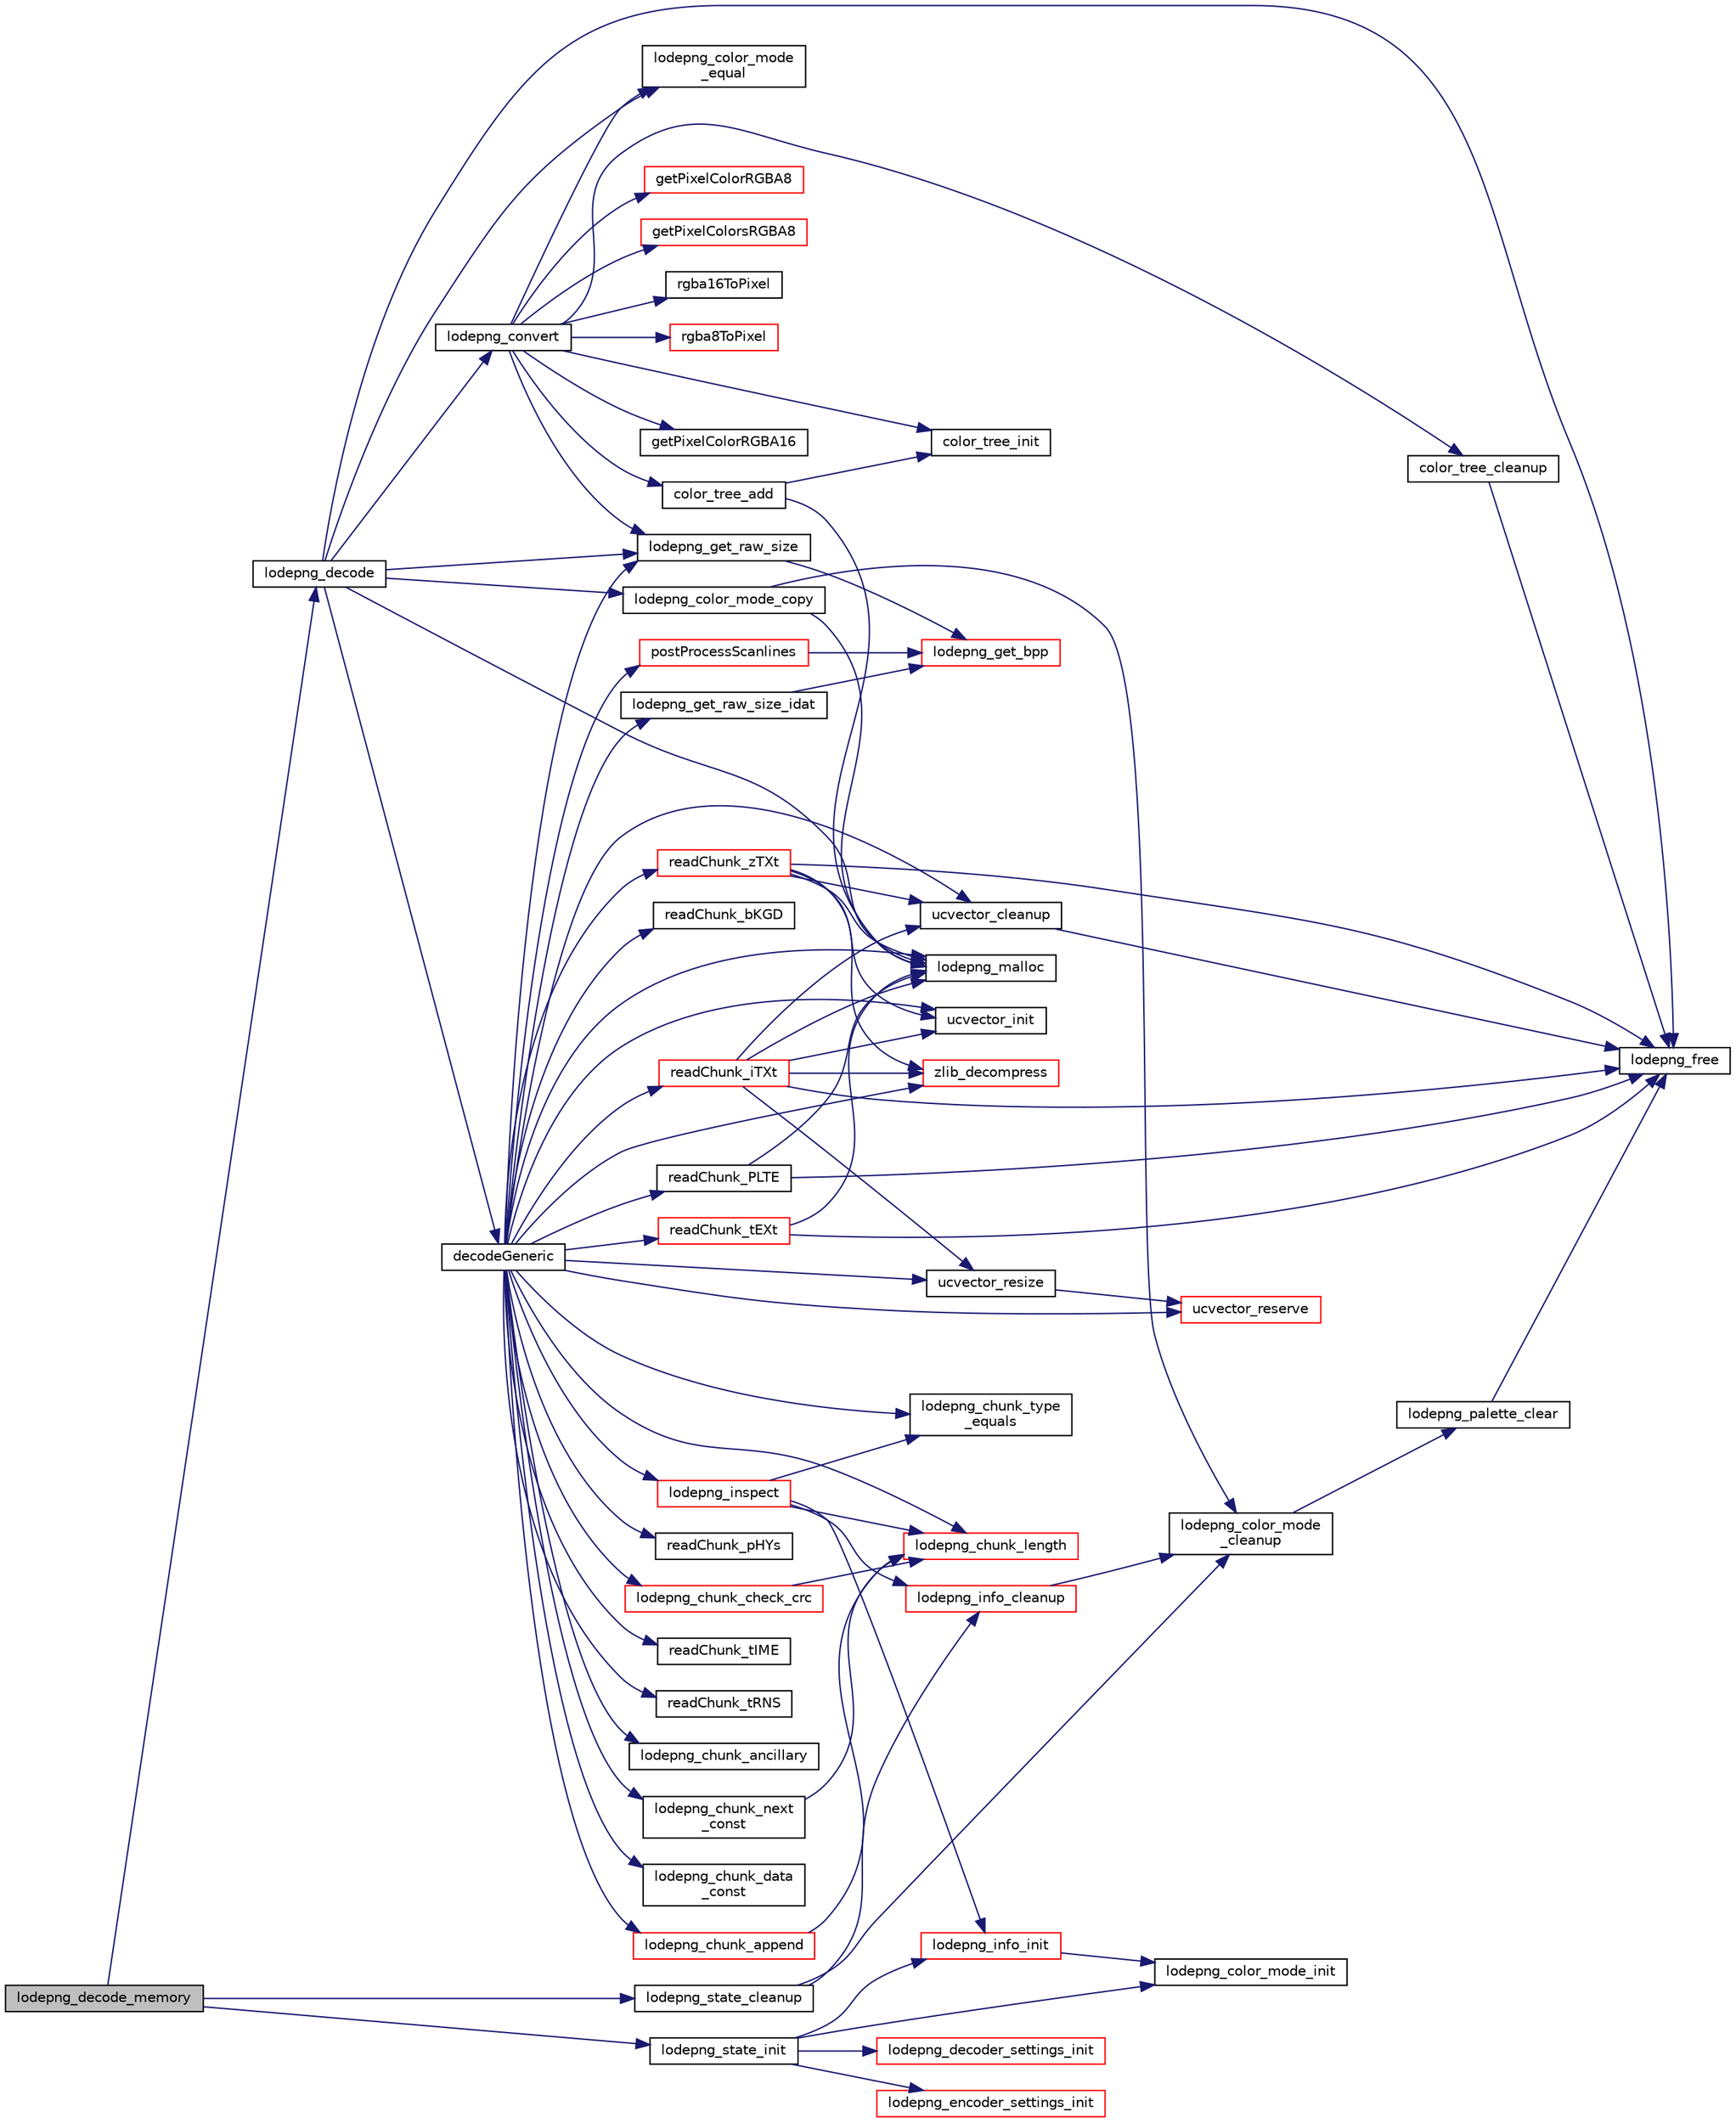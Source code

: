 digraph "lodepng_decode_memory"
{
 // LATEX_PDF_SIZE
  edge [fontname="Helvetica",fontsize="10",labelfontname="Helvetica",labelfontsize="10"];
  node [fontname="Helvetica",fontsize="10",shape=record];
  rankdir="LR";
  Node1 [label="lodepng_decode_memory",height=0.2,width=0.4,color="black", fillcolor="grey75", style="filled", fontcolor="black",tooltip=" "];
  Node1 -> Node2 [color="midnightblue",fontsize="10",style="solid",fontname="Helvetica"];
  Node2 [label="lodepng_decode",height=0.2,width=0.4,color="black", fillcolor="white", style="filled",URL="$lodepng_8cpp.html#a70adabd588a9a27dcc9eb4322f6c3b3f",tooltip=" "];
  Node2 -> Node3 [color="midnightblue",fontsize="10",style="solid",fontname="Helvetica"];
  Node3 [label="decodeGeneric",height=0.2,width=0.4,color="black", fillcolor="white", style="filled",URL="$lodepng_8cpp.html#a8a00ea9640614259d37a92c655219554",tooltip=" "];
  Node3 -> Node4 [color="midnightblue",fontsize="10",style="solid",fontname="Helvetica"];
  Node4 [label="lodepng_chunk_ancillary",height=0.2,width=0.4,color="black", fillcolor="white", style="filled",URL="$lodepng_8cpp.html#aabe8616184aa2adaa2a74ad989e6fb41",tooltip=" "];
  Node3 -> Node5 [color="midnightblue",fontsize="10",style="solid",fontname="Helvetica"];
  Node5 [label="lodepng_chunk_append",height=0.2,width=0.4,color="red", fillcolor="white", style="filled",URL="$lodepng_8cpp.html#a865c89cf0456b876e3bd5698bc910336",tooltip=" "];
  Node5 -> Node6 [color="midnightblue",fontsize="10",style="solid",fontname="Helvetica"];
  Node6 [label="lodepng_chunk_length",height=0.2,width=0.4,color="red", fillcolor="white", style="filled",URL="$lodepng_8cpp.html#ad52897a6aecee7dde053c468c6bedda2",tooltip=" "];
  Node3 -> Node9 [color="midnightblue",fontsize="10",style="solid",fontname="Helvetica"];
  Node9 [label="lodepng_chunk_check_crc",height=0.2,width=0.4,color="red", fillcolor="white", style="filled",URL="$lodepng_8cpp.html#a02091d970921c7b94c4e63821785f97a",tooltip=" "];
  Node9 -> Node6 [color="midnightblue",fontsize="10",style="solid",fontname="Helvetica"];
  Node3 -> Node11 [color="midnightblue",fontsize="10",style="solid",fontname="Helvetica"];
  Node11 [label="lodepng_chunk_data\l_const",height=0.2,width=0.4,color="black", fillcolor="white", style="filled",URL="$lodepng_8cpp.html#a18062ec4da645562be021ec5ce09c117",tooltip=" "];
  Node3 -> Node6 [color="midnightblue",fontsize="10",style="solid",fontname="Helvetica"];
  Node3 -> Node12 [color="midnightblue",fontsize="10",style="solid",fontname="Helvetica"];
  Node12 [label="lodepng_chunk_next\l_const",height=0.2,width=0.4,color="black", fillcolor="white", style="filled",URL="$lodepng_8cpp.html#a20eec77cd3ca77b9c55499846ea9595a",tooltip=" "];
  Node12 -> Node6 [color="midnightblue",fontsize="10",style="solid",fontname="Helvetica"];
  Node3 -> Node13 [color="midnightblue",fontsize="10",style="solid",fontname="Helvetica"];
  Node13 [label="lodepng_chunk_type\l_equals",height=0.2,width=0.4,color="black", fillcolor="white", style="filled",URL="$lodepng_8cpp.html#a5153305d442f8332326ef332316b06be",tooltip=" "];
  Node3 -> Node14 [color="midnightblue",fontsize="10",style="solid",fontname="Helvetica"];
  Node14 [label="lodepng_get_raw_size",height=0.2,width=0.4,color="black", fillcolor="white", style="filled",URL="$lodepng_8cpp.html#a5861bf2c5a7c8976ea2dd6d21e8d58bd",tooltip=" "];
  Node14 -> Node15 [color="midnightblue",fontsize="10",style="solid",fontname="Helvetica"];
  Node15 [label="lodepng_get_bpp",height=0.2,width=0.4,color="red", fillcolor="white", style="filled",URL="$lodepng_8cpp.html#a83344b5c8c5839ca42858dd3578220ef",tooltip=" "];
  Node3 -> Node18 [color="midnightblue",fontsize="10",style="solid",fontname="Helvetica"];
  Node18 [label="lodepng_get_raw_size_idat",height=0.2,width=0.4,color="black", fillcolor="white", style="filled",URL="$lodepng_8cpp.html#abd86de60af830d70e54ec9d4bd9acb3b",tooltip=" "];
  Node18 -> Node15 [color="midnightblue",fontsize="10",style="solid",fontname="Helvetica"];
  Node3 -> Node19 [color="midnightblue",fontsize="10",style="solid",fontname="Helvetica"];
  Node19 [label="lodepng_inspect",height=0.2,width=0.4,color="red", fillcolor="white", style="filled",URL="$lodepng_8cpp.html#a0bee70fa0a93ca4463b35a3ceb9910e3",tooltip=" "];
  Node19 -> Node6 [color="midnightblue",fontsize="10",style="solid",fontname="Helvetica"];
  Node19 -> Node13 [color="midnightblue",fontsize="10",style="solid",fontname="Helvetica"];
  Node19 -> Node21 [color="midnightblue",fontsize="10",style="solid",fontname="Helvetica"];
  Node21 [label="lodepng_info_cleanup",height=0.2,width=0.4,color="red", fillcolor="white", style="filled",URL="$lodepng_8cpp.html#ad4b9dc33569e24062e077f5a69ead178",tooltip=" "];
  Node21 -> Node22 [color="midnightblue",fontsize="10",style="solid",fontname="Helvetica"];
  Node22 [label="lodepng_color_mode\l_cleanup",height=0.2,width=0.4,color="black", fillcolor="white", style="filled",URL="$lodepng_8cpp.html#ab1c7709a984d5842ab314cf5d2dc2dcc",tooltip=" "];
  Node22 -> Node23 [color="midnightblue",fontsize="10",style="solid",fontname="Helvetica"];
  Node23 [label="lodepng_palette_clear",height=0.2,width=0.4,color="black", fillcolor="white", style="filled",URL="$lodepng_8cpp.html#a2aa729ce82079627789a0f8961c82f5e",tooltip=" "];
  Node23 -> Node24 [color="midnightblue",fontsize="10",style="solid",fontname="Helvetica"];
  Node24 [label="lodepng_free",height=0.2,width=0.4,color="black", fillcolor="white", style="filled",URL="$lodepng_8cpp.html#a5cabd4078527ba33b78791fac7e8b15c",tooltip=" "];
  Node19 -> Node29 [color="midnightblue",fontsize="10",style="solid",fontname="Helvetica"];
  Node29 [label="lodepng_info_init",height=0.2,width=0.4,color="red", fillcolor="white", style="filled",URL="$lodepng_8cpp.html#ae50c1ddde2fa8004b46da433f3e20974",tooltip=" "];
  Node29 -> Node30 [color="midnightblue",fontsize="10",style="solid",fontname="Helvetica"];
  Node30 [label="lodepng_color_mode_init",height=0.2,width=0.4,color="black", fillcolor="white", style="filled",URL="$lodepng_8cpp.html#a66345d4cdab130c6cbd3166d7a0a5257",tooltip=" "];
  Node3 -> Node34 [color="midnightblue",fontsize="10",style="solid",fontname="Helvetica"];
  Node34 [label="lodepng_malloc",height=0.2,width=0.4,color="black", fillcolor="white", style="filled",URL="$lodepng_8cpp.html#acde6d2f623c875a922fc7526d49af03c",tooltip=" "];
  Node3 -> Node35 [color="midnightblue",fontsize="10",style="solid",fontname="Helvetica"];
  Node35 [label="postProcessScanlines",height=0.2,width=0.4,color="red", fillcolor="white", style="filled",URL="$lodepng_8cpp.html#a0dd02ca1504cab05af1e059978fb5246",tooltip=" "];
  Node35 -> Node15 [color="midnightblue",fontsize="10",style="solid",fontname="Helvetica"];
  Node3 -> Node45 [color="midnightblue",fontsize="10",style="solid",fontname="Helvetica"];
  Node45 [label="readChunk_bKGD",height=0.2,width=0.4,color="black", fillcolor="white", style="filled",URL="$lodepng_8cpp.html#ae87caf20dd66924a8cdf142e5ab8e7ea",tooltip=" "];
  Node3 -> Node46 [color="midnightblue",fontsize="10",style="solid",fontname="Helvetica"];
  Node46 [label="readChunk_iTXt",height=0.2,width=0.4,color="red", fillcolor="white", style="filled",URL="$lodepng_8cpp.html#a913d901f3aa548d4f00e9715112447e5",tooltip=" "];
  Node46 -> Node24 [color="midnightblue",fontsize="10",style="solid",fontname="Helvetica"];
  Node46 -> Node34 [color="midnightblue",fontsize="10",style="solid",fontname="Helvetica"];
  Node46 -> Node51 [color="midnightblue",fontsize="10",style="solid",fontname="Helvetica"];
  Node51 [label="ucvector_cleanup",height=0.2,width=0.4,color="black", fillcolor="white", style="filled",URL="$lodepng_8cpp.html#ad689bf84470238e26b01524631d778ec",tooltip=" "];
  Node51 -> Node24 [color="midnightblue",fontsize="10",style="solid",fontname="Helvetica"];
  Node46 -> Node52 [color="midnightblue",fontsize="10",style="solid",fontname="Helvetica"];
  Node52 [label="ucvector_init",height=0.2,width=0.4,color="black", fillcolor="white", style="filled",URL="$lodepng_8cpp.html#a1b58c07819eec4ff7e903138c08eb502",tooltip=" "];
  Node46 -> Node54 [color="midnightblue",fontsize="10",style="solid",fontname="Helvetica"];
  Node54 [label="ucvector_resize",height=0.2,width=0.4,color="black", fillcolor="white", style="filled",URL="$lodepng_8cpp.html#ae4e2da90ae4abb858852f211eb28d622",tooltip=" "];
  Node54 -> Node55 [color="midnightblue",fontsize="10",style="solid",fontname="Helvetica"];
  Node55 [label="ucvector_reserve",height=0.2,width=0.4,color="red", fillcolor="white", style="filled",URL="$lodepng_8cpp.html#ac03e508691c2826ee4065627465ccb4a",tooltip=" "];
  Node46 -> Node56 [color="midnightblue",fontsize="10",style="solid",fontname="Helvetica"];
  Node56 [label="zlib_decompress",height=0.2,width=0.4,color="red", fillcolor="white", style="filled",URL="$lodepng_8cpp.html#ae06154c06600720b6c5727ba57519c36",tooltip=" "];
  Node3 -> Node83 [color="midnightblue",fontsize="10",style="solid",fontname="Helvetica"];
  Node83 [label="readChunk_pHYs",height=0.2,width=0.4,color="black", fillcolor="white", style="filled",URL="$lodepng_8cpp.html#af37ead0521e128d15f14e28237a07e91",tooltip=" "];
  Node3 -> Node84 [color="midnightblue",fontsize="10",style="solid",fontname="Helvetica"];
  Node84 [label="readChunk_PLTE",height=0.2,width=0.4,color="black", fillcolor="white", style="filled",URL="$lodepng_8cpp.html#aae793be5b27e93933301f1213967efd5",tooltip=" "];
  Node84 -> Node24 [color="midnightblue",fontsize="10",style="solid",fontname="Helvetica"];
  Node84 -> Node34 [color="midnightblue",fontsize="10",style="solid",fontname="Helvetica"];
  Node3 -> Node85 [color="midnightblue",fontsize="10",style="solid",fontname="Helvetica"];
  Node85 [label="readChunk_tEXt",height=0.2,width=0.4,color="red", fillcolor="white", style="filled",URL="$lodepng_8cpp.html#ae06c93c7291120dea6123f08b4da1b00",tooltip=" "];
  Node85 -> Node24 [color="midnightblue",fontsize="10",style="solid",fontname="Helvetica"];
  Node85 -> Node34 [color="midnightblue",fontsize="10",style="solid",fontname="Helvetica"];
  Node3 -> Node87 [color="midnightblue",fontsize="10",style="solid",fontname="Helvetica"];
  Node87 [label="readChunk_tIME",height=0.2,width=0.4,color="black", fillcolor="white", style="filled",URL="$lodepng_8cpp.html#af68e84a1195f275f37e09896985bed96",tooltip=" "];
  Node3 -> Node88 [color="midnightblue",fontsize="10",style="solid",fontname="Helvetica"];
  Node88 [label="readChunk_tRNS",height=0.2,width=0.4,color="black", fillcolor="white", style="filled",URL="$lodepng_8cpp.html#a225d94ed715bb608c813059236fbf72a",tooltip=" "];
  Node3 -> Node89 [color="midnightblue",fontsize="10",style="solid",fontname="Helvetica"];
  Node89 [label="readChunk_zTXt",height=0.2,width=0.4,color="red", fillcolor="white", style="filled",URL="$lodepng_8cpp.html#a487ae2548dc4d0282d7fdd13c66c7bc8",tooltip=" "];
  Node89 -> Node24 [color="midnightblue",fontsize="10",style="solid",fontname="Helvetica"];
  Node89 -> Node34 [color="midnightblue",fontsize="10",style="solid",fontname="Helvetica"];
  Node89 -> Node51 [color="midnightblue",fontsize="10",style="solid",fontname="Helvetica"];
  Node89 -> Node52 [color="midnightblue",fontsize="10",style="solid",fontname="Helvetica"];
  Node89 -> Node56 [color="midnightblue",fontsize="10",style="solid",fontname="Helvetica"];
  Node3 -> Node51 [color="midnightblue",fontsize="10",style="solid",fontname="Helvetica"];
  Node3 -> Node52 [color="midnightblue",fontsize="10",style="solid",fontname="Helvetica"];
  Node3 -> Node55 [color="midnightblue",fontsize="10",style="solid",fontname="Helvetica"];
  Node3 -> Node54 [color="midnightblue",fontsize="10",style="solid",fontname="Helvetica"];
  Node3 -> Node56 [color="midnightblue",fontsize="10",style="solid",fontname="Helvetica"];
  Node2 -> Node90 [color="midnightblue",fontsize="10",style="solid",fontname="Helvetica"];
  Node90 [label="lodepng_color_mode_copy",height=0.2,width=0.4,color="black", fillcolor="white", style="filled",URL="$lodepng_8cpp.html#a7801819a161b96f65259680126e270f1",tooltip=" "];
  Node90 -> Node22 [color="midnightblue",fontsize="10",style="solid",fontname="Helvetica"];
  Node90 -> Node34 [color="midnightblue",fontsize="10",style="solid",fontname="Helvetica"];
  Node2 -> Node91 [color="midnightblue",fontsize="10",style="solid",fontname="Helvetica"];
  Node91 [label="lodepng_color_mode\l_equal",height=0.2,width=0.4,color="black", fillcolor="white", style="filled",URL="$lodepng_8cpp.html#aa2781df4d5704a3daa132056d411dbd5",tooltip=" "];
  Node2 -> Node92 [color="midnightblue",fontsize="10",style="solid",fontname="Helvetica"];
  Node92 [label="lodepng_convert",height=0.2,width=0.4,color="black", fillcolor="white", style="filled",URL="$lodepng_8cpp.html#abd20ba96aa7a2e3d782204c604baab09",tooltip=" "];
  Node92 -> Node93 [color="midnightblue",fontsize="10",style="solid",fontname="Helvetica"];
  Node93 [label="color_tree_add",height=0.2,width=0.4,color="black", fillcolor="white", style="filled",URL="$lodepng_8cpp.html#aa46975c6bbcf93a68f6b62253f3caf1e",tooltip=" "];
  Node93 -> Node94 [color="midnightblue",fontsize="10",style="solid",fontname="Helvetica"];
  Node94 [label="color_tree_init",height=0.2,width=0.4,color="black", fillcolor="white", style="filled",URL="$lodepng_8cpp.html#aa74699e8ee61d176da398bb2e3b90bb2",tooltip=" "];
  Node93 -> Node34 [color="midnightblue",fontsize="10",style="solid",fontname="Helvetica"];
  Node92 -> Node95 [color="midnightblue",fontsize="10",style="solid",fontname="Helvetica"];
  Node95 [label="color_tree_cleanup",height=0.2,width=0.4,color="black", fillcolor="white", style="filled",URL="$lodepng_8cpp.html#a561706f2a518dd06d27bf0447ea3539d",tooltip=" "];
  Node95 -> Node24 [color="midnightblue",fontsize="10",style="solid",fontname="Helvetica"];
  Node92 -> Node94 [color="midnightblue",fontsize="10",style="solid",fontname="Helvetica"];
  Node92 -> Node96 [color="midnightblue",fontsize="10",style="solid",fontname="Helvetica"];
  Node96 [label="getPixelColorRGBA16",height=0.2,width=0.4,color="black", fillcolor="white", style="filled",URL="$lodepng_8cpp.html#af0ee0fdc57a1031dbd0f003255e40993",tooltip=" "];
  Node92 -> Node97 [color="midnightblue",fontsize="10",style="solid",fontname="Helvetica"];
  Node97 [label="getPixelColorRGBA8",height=0.2,width=0.4,color="red", fillcolor="white", style="filled",URL="$lodepng_8cpp.html#a42d17731df8bbf57cdc0979b54586940",tooltip=" "];
  Node92 -> Node99 [color="midnightblue",fontsize="10",style="solid",fontname="Helvetica"];
  Node99 [label="getPixelColorsRGBA8",height=0.2,width=0.4,color="red", fillcolor="white", style="filled",URL="$lodepng_8cpp.html#a72f742318aa70cfe2ce8a8672aade055",tooltip=" "];
  Node92 -> Node91 [color="midnightblue",fontsize="10",style="solid",fontname="Helvetica"];
  Node92 -> Node14 [color="midnightblue",fontsize="10",style="solid",fontname="Helvetica"];
  Node92 -> Node100 [color="midnightblue",fontsize="10",style="solid",fontname="Helvetica"];
  Node100 [label="rgba16ToPixel",height=0.2,width=0.4,color="black", fillcolor="white", style="filled",URL="$lodepng_8cpp.html#a21f6730f1d0af824c647ceab81d2b41c",tooltip=" "];
  Node92 -> Node101 [color="midnightblue",fontsize="10",style="solid",fontname="Helvetica"];
  Node101 [label="rgba8ToPixel",height=0.2,width=0.4,color="red", fillcolor="white", style="filled",URL="$lodepng_8cpp.html#aa0a383c090779fbb6553cf0f64c1ac16",tooltip=" "];
  Node2 -> Node24 [color="midnightblue",fontsize="10",style="solid",fontname="Helvetica"];
  Node2 -> Node14 [color="midnightblue",fontsize="10",style="solid",fontname="Helvetica"];
  Node2 -> Node34 [color="midnightblue",fontsize="10",style="solid",fontname="Helvetica"];
  Node1 -> Node104 [color="midnightblue",fontsize="10",style="solid",fontname="Helvetica"];
  Node104 [label="lodepng_state_cleanup",height=0.2,width=0.4,color="black", fillcolor="white", style="filled",URL="$lodepng_8cpp.html#a74109bf9860e2eb4bfa872ab8cf0f000",tooltip=" "];
  Node104 -> Node22 [color="midnightblue",fontsize="10",style="solid",fontname="Helvetica"];
  Node104 -> Node21 [color="midnightblue",fontsize="10",style="solid",fontname="Helvetica"];
  Node1 -> Node105 [color="midnightblue",fontsize="10",style="solid",fontname="Helvetica"];
  Node105 [label="lodepng_state_init",height=0.2,width=0.4,color="black", fillcolor="white", style="filled",URL="$lodepng_8cpp.html#ae3ee1eb944467fbbc1cf939328dd6a57",tooltip=" "];
  Node105 -> Node30 [color="midnightblue",fontsize="10",style="solid",fontname="Helvetica"];
  Node105 -> Node106 [color="midnightblue",fontsize="10",style="solid",fontname="Helvetica"];
  Node106 [label="lodepng_decoder_settings_init",height=0.2,width=0.4,color="red", fillcolor="white", style="filled",URL="$lodepng_8cpp.html#a9220280c647e2a90a9b05d20038f1c6d",tooltip=" "];
  Node105 -> Node108 [color="midnightblue",fontsize="10",style="solid",fontname="Helvetica"];
  Node108 [label="lodepng_encoder_settings_init",height=0.2,width=0.4,color="red", fillcolor="white", style="filled",URL="$lodepng_8cpp.html#a874763ad14a0c84d41d0819212407a5a",tooltip=" "];
  Node105 -> Node29 [color="midnightblue",fontsize="10",style="solid",fontname="Helvetica"];
}
